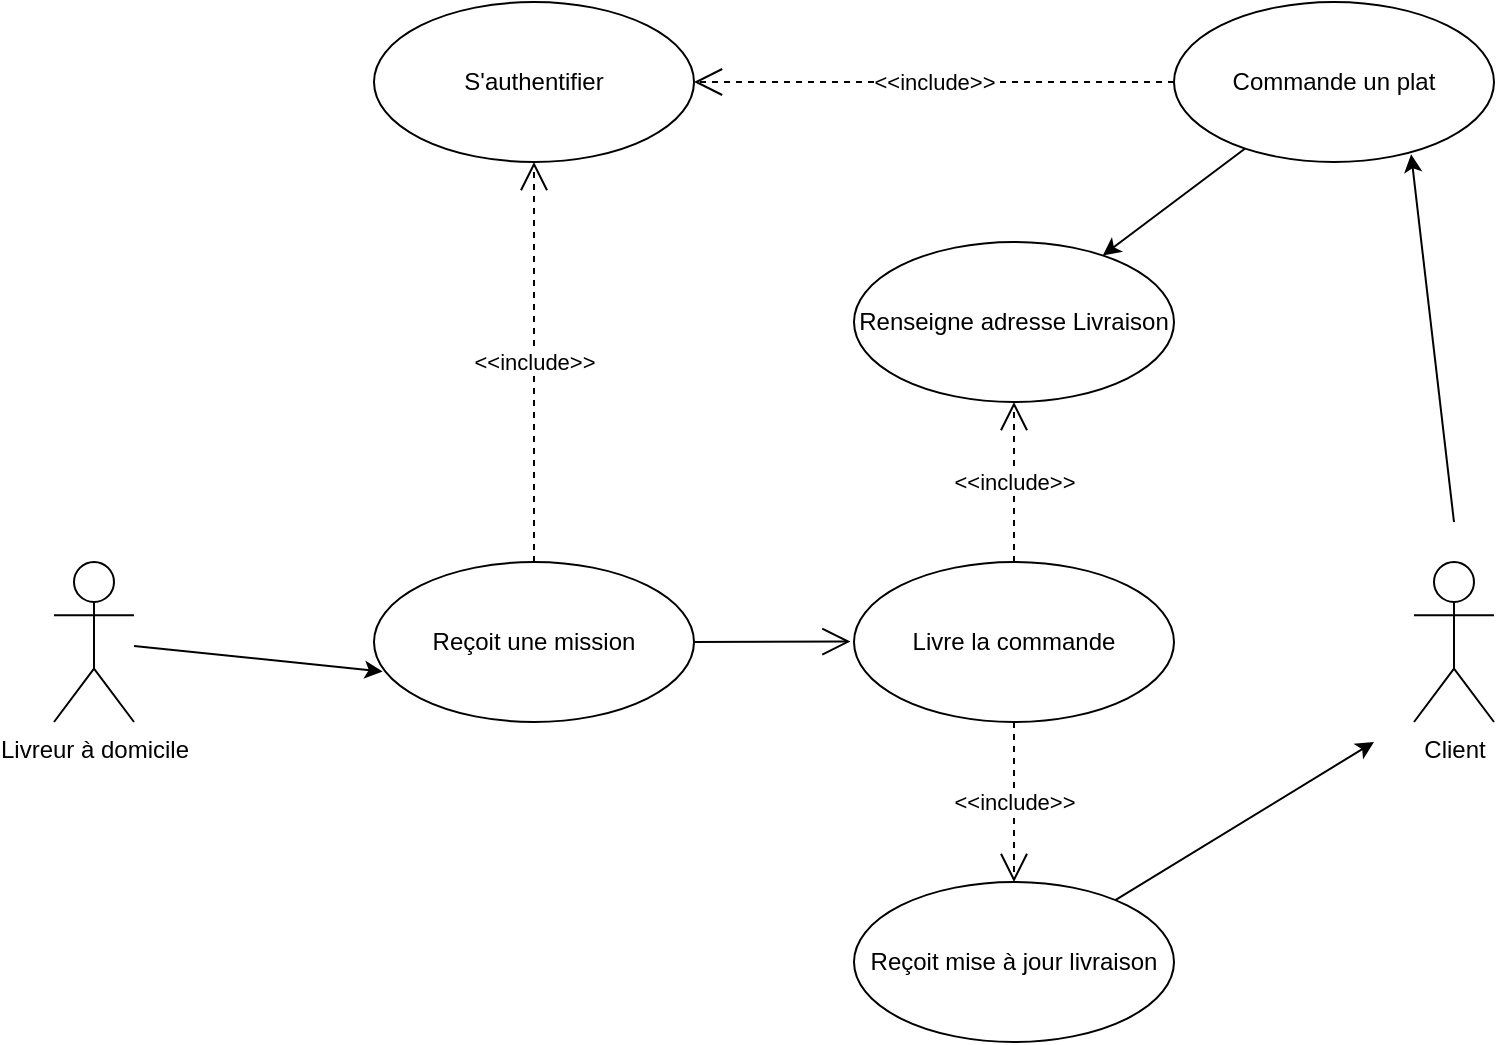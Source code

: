 <mxfile>
    <diagram id="eHImCmR8cujmYrpbJqKV" name="Page-1">
        <mxGraphModel dx="1098" dy="790" grid="1" gridSize="10" guides="1" tooltips="1" connect="1" arrows="1" fold="1" page="1" pageScale="1" pageWidth="850" pageHeight="1100" math="0" shadow="0">
            <root>
                <mxCell id="0"/>
                <mxCell id="1" parent="0"/>
                <mxCell id="CQ0YHz5qeJ9onZeh1d_j-3" value="&lt;div&gt;Livreur à domicile&lt;/div&gt;" style="shape=umlActor;verticalLabelPosition=bottom;verticalAlign=top;html=1;" parent="1" vertex="1">
                    <mxGeometry x="80" y="400" width="40" height="80" as="geometry"/>
                </mxCell>
                <mxCell id="CQ0YHz5qeJ9onZeh1d_j-4" value="&lt;div&gt;Reçoit une mission&lt;/div&gt;" style="ellipse;whiteSpace=wrap;html=1;fontFamily=Helvetica;fontSize=12;" parent="1" vertex="1">
                    <mxGeometry x="240" y="400" width="160" height="80" as="geometry"/>
                </mxCell>
                <mxCell id="CQ0YHz5qeJ9onZeh1d_j-5" value="Livre la commande" style="ellipse;whiteSpace=wrap;html=1;" parent="1" vertex="1">
                    <mxGeometry x="480" y="400" width="160" height="80" as="geometry"/>
                </mxCell>
                <mxCell id="CQ0YHz5qeJ9onZeh1d_j-7" value="" style="endArrow=open;endFill=1;endSize=12;html=1;rounded=0;entryX=-0.011;entryY=0.497;entryDx=0;entryDy=0;entryPerimeter=0;" parent="1" source="CQ0YHz5qeJ9onZeh1d_j-4" target="CQ0YHz5qeJ9onZeh1d_j-5" edge="1">
                    <mxGeometry width="160" relative="1" as="geometry">
                        <mxPoint x="319.497" y="499.749" as="sourcePoint"/>
                        <mxPoint x="368.4" y="537.99" as="targetPoint"/>
                    </mxGeometry>
                </mxCell>
                <mxCell id="imNkw7YES2fSMCj-qWhb-1" value="Client" style="shape=umlActor;verticalLabelPosition=bottom;verticalAlign=top;html=1;" parent="1" vertex="1">
                    <mxGeometry x="760" y="400" width="40" height="80" as="geometry"/>
                </mxCell>
                <mxCell id="imNkw7YES2fSMCj-qWhb-2" value="Reçoit mise à jour livraison" style="ellipse;whiteSpace=wrap;html=1;" parent="1" vertex="1">
                    <mxGeometry x="480" y="560" width="160" height="80" as="geometry"/>
                </mxCell>
                <mxCell id="imNkw7YES2fSMCj-qWhb-3" value="" style="endArrow=classic;html=1;rounded=0;entryX=0.741;entryY=0.952;entryDx=0;entryDy=0;entryPerimeter=0;" parent="1" target="imNkw7YES2fSMCj-qWhb-10" edge="1">
                    <mxGeometry width="50" height="50" relative="1" as="geometry">
                        <mxPoint x="780" y="380" as="sourcePoint"/>
                        <mxPoint x="690" y="370" as="targetPoint"/>
                    </mxGeometry>
                </mxCell>
                <mxCell id="imNkw7YES2fSMCj-qWhb-6" value="&lt;div&gt;Renseigne adresse Livraison&lt;/div&gt;" style="ellipse;whiteSpace=wrap;html=1;" parent="1" vertex="1">
                    <mxGeometry x="480" y="240" width="160" height="80" as="geometry"/>
                </mxCell>
                <mxCell id="imNkw7YES2fSMCj-qWhb-7" value="" style="endArrow=classic;html=1;rounded=0;" parent="1" source="imNkw7YES2fSMCj-qWhb-10" target="imNkw7YES2fSMCj-qWhb-6" edge="1">
                    <mxGeometry width="50" height="50" relative="1" as="geometry">
                        <mxPoint x="690" y="540" as="sourcePoint"/>
                        <mxPoint x="450" y="360" as="targetPoint"/>
                        <Array as="points"/>
                    </mxGeometry>
                </mxCell>
                <mxCell id="imNkw7YES2fSMCj-qWhb-8" value="&amp;lt;&amp;lt;include&amp;gt;&amp;gt;" style="endArrow=open;endSize=12;dashed=1;html=1;rounded=0;exitX=0.5;exitY=0;exitDx=0;exitDy=0;" parent="1" source="CQ0YHz5qeJ9onZeh1d_j-5" target="imNkw7YES2fSMCj-qWhb-6" edge="1">
                    <mxGeometry width="160" relative="1" as="geometry">
                        <mxPoint x="120" y="520" as="sourcePoint"/>
                        <mxPoint x="500" y="380" as="targetPoint"/>
                    </mxGeometry>
                </mxCell>
                <mxCell id="imNkw7YES2fSMCj-qWhb-9" value="&amp;lt;&amp;lt;include&amp;gt;&amp;gt;" style="endArrow=open;endSize=12;dashed=1;html=1;rounded=0;exitX=0.5;exitY=1;exitDx=0;exitDy=0;" parent="1" source="CQ0YHz5qeJ9onZeh1d_j-5" target="imNkw7YES2fSMCj-qWhb-2" edge="1">
                    <mxGeometry width="160" relative="1" as="geometry">
                        <mxPoint x="430.0" y="310" as="sourcePoint"/>
                        <mxPoint x="460.02" y="395" as="targetPoint"/>
                    </mxGeometry>
                </mxCell>
                <mxCell id="imNkw7YES2fSMCj-qWhb-10" value="Commande un plat" style="ellipse;whiteSpace=wrap;html=1;" parent="1" vertex="1">
                    <mxGeometry x="640" y="120" width="160" height="80" as="geometry"/>
                </mxCell>
                <mxCell id="imNkw7YES2fSMCj-qWhb-11" value="S'authentifier" style="ellipse;whiteSpace=wrap;html=1;" parent="1" vertex="1">
                    <mxGeometry x="240" y="120" width="160" height="80" as="geometry"/>
                </mxCell>
                <mxCell id="imNkw7YES2fSMCj-qWhb-13" value="&amp;lt;&amp;lt;include&amp;gt;&amp;gt;" style="endArrow=open;endSize=12;dashed=1;html=1;rounded=0;exitX=0.5;exitY=0;exitDx=0;exitDy=0;entryX=0.5;entryY=1;entryDx=0;entryDy=0;" parent="1" source="CQ0YHz5qeJ9onZeh1d_j-4" edge="1" target="imNkw7YES2fSMCj-qWhb-11">
                    <mxGeometry width="160" relative="1" as="geometry">
                        <mxPoint x="290.0" y="282.55" as="sourcePoint"/>
                        <mxPoint x="340.534" y="230.004" as="targetPoint"/>
                    </mxGeometry>
                </mxCell>
                <mxCell id="imNkw7YES2fSMCj-qWhb-14" value="&amp;lt;&amp;lt;include&amp;gt;&amp;gt;" style="endArrow=open;endSize=12;dashed=1;html=1;rounded=0;exitX=0;exitY=0.5;exitDx=0;exitDy=0;" parent="1" source="imNkw7YES2fSMCj-qWhb-10" edge="1">
                    <mxGeometry width="160" relative="1" as="geometry">
                        <mxPoint x="630" y="160" as="sourcePoint"/>
                        <mxPoint x="400" y="160" as="targetPoint"/>
                        <Array as="points"/>
                    </mxGeometry>
                </mxCell>
                <mxCell id="imNkw7YES2fSMCj-qWhb-15" value="" style="endArrow=classic;html=1;rounded=0;" parent="1" source="imNkw7YES2fSMCj-qWhb-2" edge="1">
                    <mxGeometry width="50" height="50" relative="1" as="geometry">
                        <mxPoint x="350" y="450" as="sourcePoint"/>
                        <mxPoint x="740" y="490" as="targetPoint"/>
                    </mxGeometry>
                </mxCell>
                <mxCell id="2" value="" style="endArrow=classic;html=1;entryX=0.027;entryY=0.684;entryDx=0;entryDy=0;entryPerimeter=0;" edge="1" parent="1" source="CQ0YHz5qeJ9onZeh1d_j-3" target="CQ0YHz5qeJ9onZeh1d_j-4">
                    <mxGeometry width="50" height="50" relative="1" as="geometry">
                        <mxPoint x="280" y="460" as="sourcePoint"/>
                        <mxPoint x="330" y="410" as="targetPoint"/>
                    </mxGeometry>
                </mxCell>
            </root>
        </mxGraphModel>
    </diagram>
</mxfile>